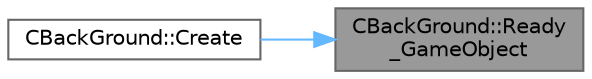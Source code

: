 digraph "CBackGround::Ready_GameObject"
{
 // LATEX_PDF_SIZE
  bgcolor="transparent";
  edge [fontname=Helvetica,fontsize=10,labelfontname=Helvetica,labelfontsize=10];
  node [fontname=Helvetica,fontsize=10,shape=box,height=0.2,width=0.4];
  rankdir="RL";
  Node1 [id="Node000001",label="CBackGround::Ready\l_GameObject",height=0.2,width=0.4,color="gray40", fillcolor="grey60", style="filled", fontcolor="black",tooltip=" "];
  Node1 -> Node2 [id="edge1_Node000001_Node000002",dir="back",color="steelblue1",style="solid",tooltip=" "];
  Node2 [id="Node000002",label="CBackGround::Create",height=0.2,width=0.4,color="grey40", fillcolor="white", style="filled",URL="$class_c_back_ground.html#a6520604bb576b613d4400870bae69079",tooltip=" "];
}
